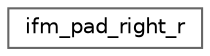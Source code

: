 digraph "Graphical Class Hierarchy"
{
 // LATEX_PDF_SIZE
  bgcolor="transparent";
  edge [fontname=Helvetica,fontsize=10,labelfontname=Helvetica,labelfontsize=10];
  node [fontname=Helvetica,fontsize=10,shape=box,height=0.2,width=0.4];
  rankdir="LR";
  Node0 [id="Node000000",label="ifm_pad_right_r",height=0.2,width=0.4,color="grey40", fillcolor="white", style="filled",URL="$structifm__pad__right__r.html",tooltip=" "];
}
